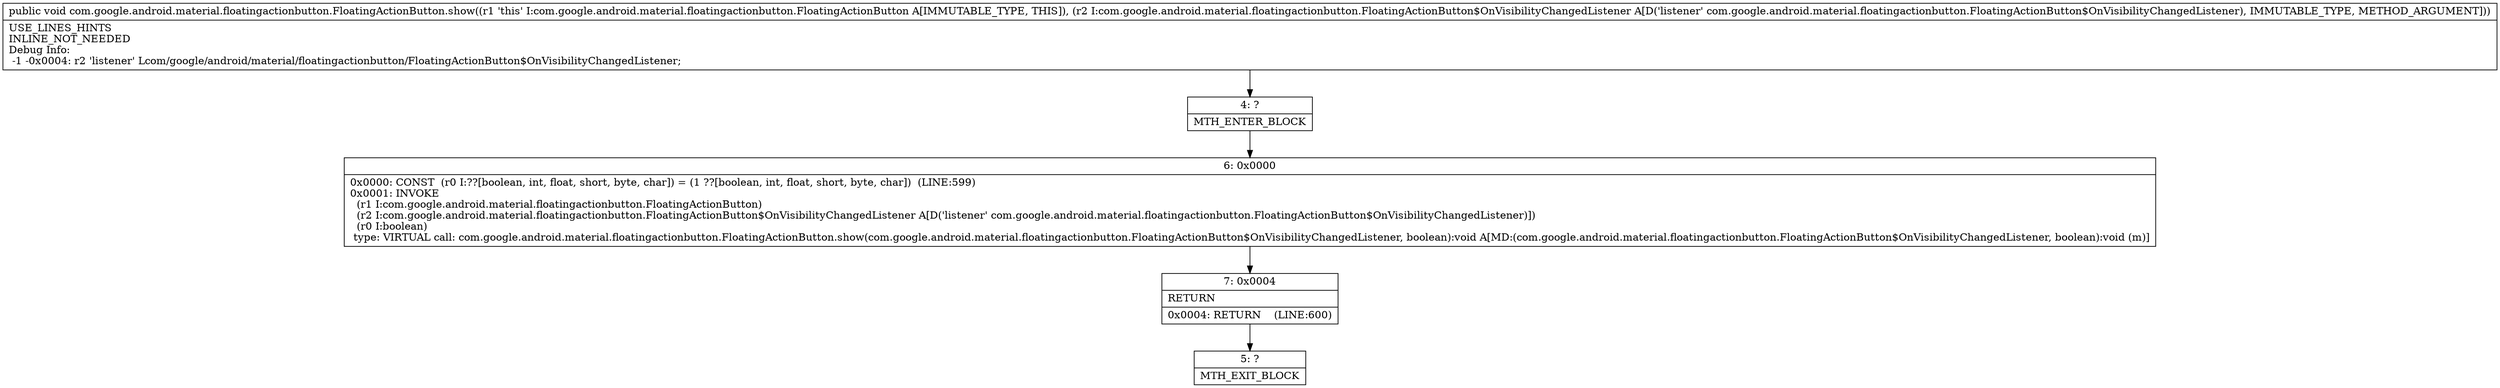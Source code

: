 digraph "CFG forcom.google.android.material.floatingactionbutton.FloatingActionButton.show(Lcom\/google\/android\/material\/floatingactionbutton\/FloatingActionButton$OnVisibilityChangedListener;)V" {
Node_4 [shape=record,label="{4\:\ ?|MTH_ENTER_BLOCK\l}"];
Node_6 [shape=record,label="{6\:\ 0x0000|0x0000: CONST  (r0 I:??[boolean, int, float, short, byte, char]) = (1 ??[boolean, int, float, short, byte, char])  (LINE:599)\l0x0001: INVOKE  \l  (r1 I:com.google.android.material.floatingactionbutton.FloatingActionButton)\l  (r2 I:com.google.android.material.floatingactionbutton.FloatingActionButton$OnVisibilityChangedListener A[D('listener' com.google.android.material.floatingactionbutton.FloatingActionButton$OnVisibilityChangedListener)])\l  (r0 I:boolean)\l type: VIRTUAL call: com.google.android.material.floatingactionbutton.FloatingActionButton.show(com.google.android.material.floatingactionbutton.FloatingActionButton$OnVisibilityChangedListener, boolean):void A[MD:(com.google.android.material.floatingactionbutton.FloatingActionButton$OnVisibilityChangedListener, boolean):void (m)]\l}"];
Node_7 [shape=record,label="{7\:\ 0x0004|RETURN\l|0x0004: RETURN    (LINE:600)\l}"];
Node_5 [shape=record,label="{5\:\ ?|MTH_EXIT_BLOCK\l}"];
MethodNode[shape=record,label="{public void com.google.android.material.floatingactionbutton.FloatingActionButton.show((r1 'this' I:com.google.android.material.floatingactionbutton.FloatingActionButton A[IMMUTABLE_TYPE, THIS]), (r2 I:com.google.android.material.floatingactionbutton.FloatingActionButton$OnVisibilityChangedListener A[D('listener' com.google.android.material.floatingactionbutton.FloatingActionButton$OnVisibilityChangedListener), IMMUTABLE_TYPE, METHOD_ARGUMENT]))  | USE_LINES_HINTS\lINLINE_NOT_NEEDED\lDebug Info:\l  \-1 \-0x0004: r2 'listener' Lcom\/google\/android\/material\/floatingactionbutton\/FloatingActionButton$OnVisibilityChangedListener;\l}"];
MethodNode -> Node_4;Node_4 -> Node_6;
Node_6 -> Node_7;
Node_7 -> Node_5;
}

